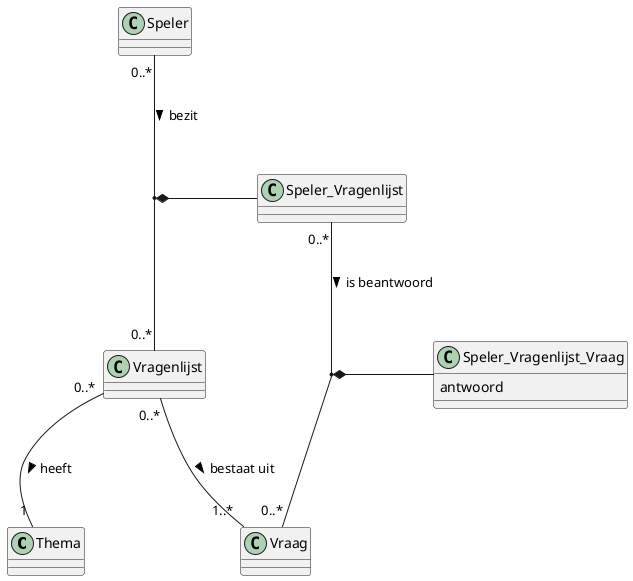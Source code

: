 @startuml
skinparam nodesep 100
skinparam ranksep 100

class Thema
class Vragenlijst
class Vraag
class Speler
class Speler_Vragenlijst
class Speler_Vragenlijst_Vraag {
    antwoord
}

Vragenlijst "0..*"--"1" Thema : heeft >
Speler_Vragenlijst "0..*"-d-"0..*" Vraag : is beantwoord >
Speler "0..*"--"0..*" Vragenlijst : bezit >
Vragenlijst "0..*"-r-"1..*" Vraag : bestaat uit >
(Speler, Vragenlijst) *-- Speler_Vragenlijst

(Speler_Vragenlijst, Vraag) *-- Speler_Vragenlijst_Vraag
@enduml